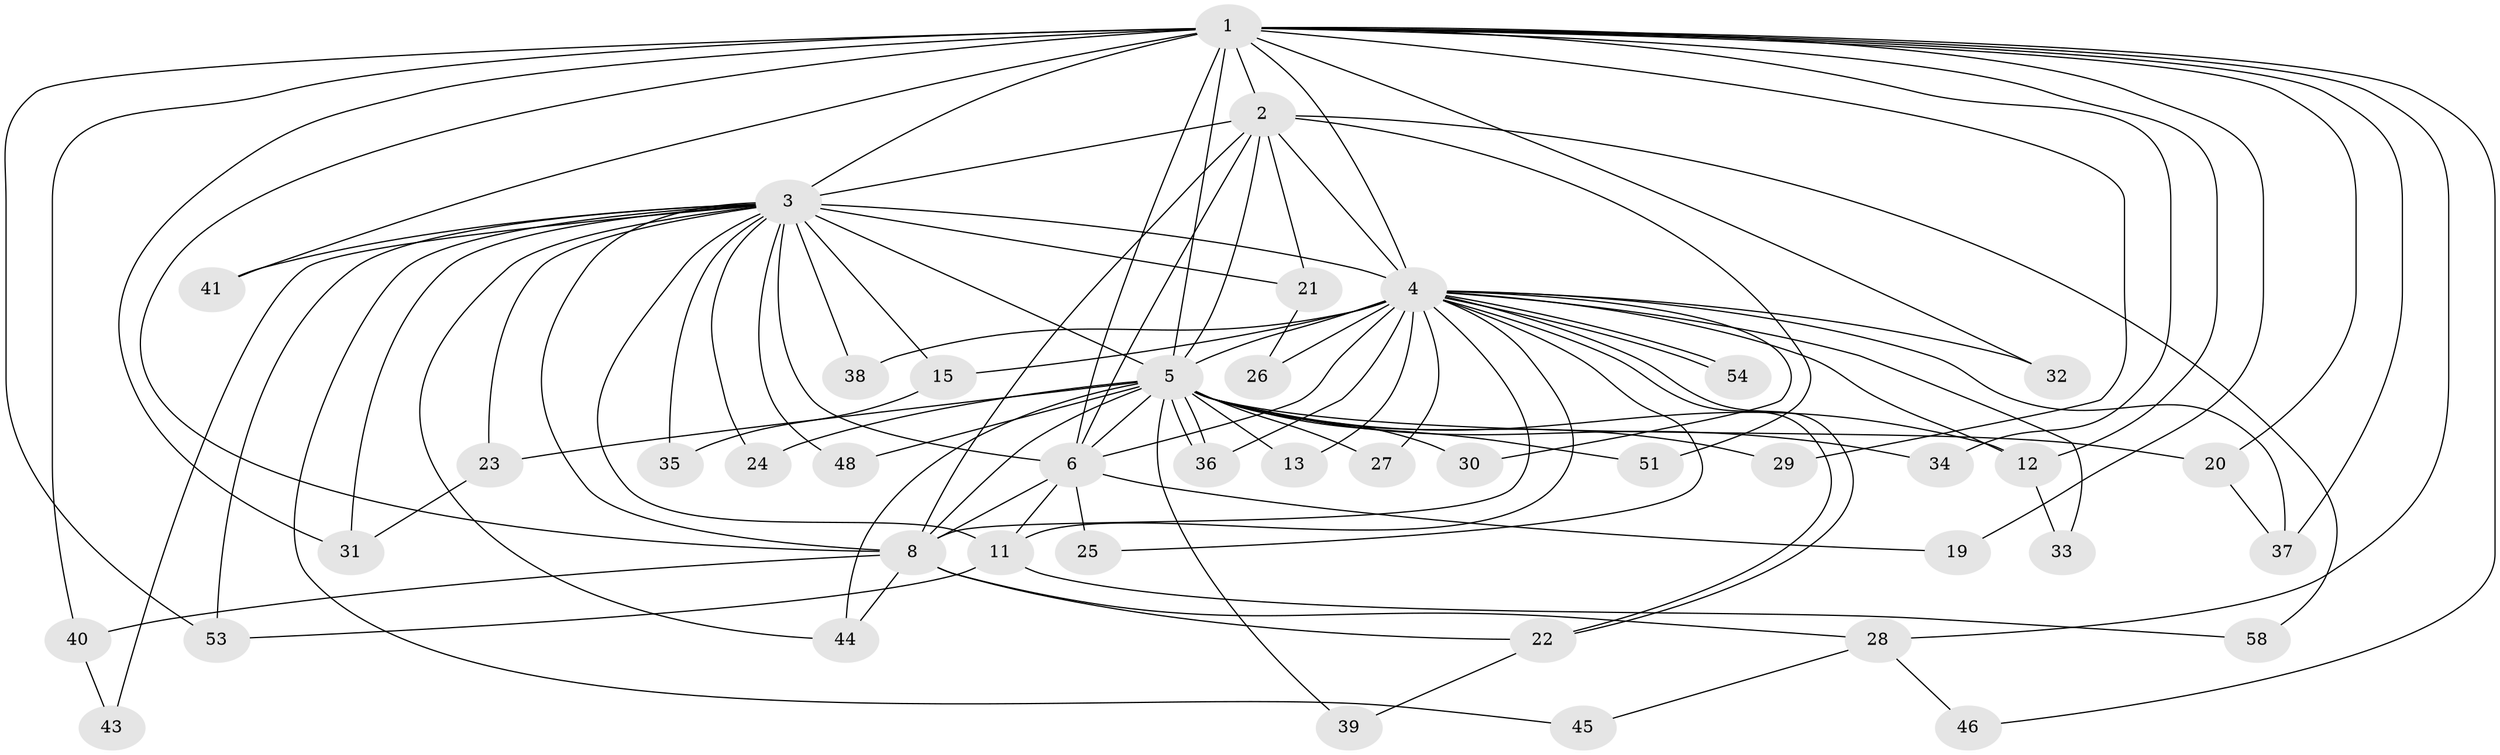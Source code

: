 // original degree distribution, {16: 0.034482758620689655, 11: 0.034482758620689655, 19: 0.017241379310344827, 27: 0.017241379310344827, 25: 0.017241379310344827, 14: 0.017241379310344827, 13: 0.017241379310344827, 10: 0.017241379310344827, 3: 0.20689655172413793, 4: 0.10344827586206896, 2: 0.5172413793103449}
// Generated by graph-tools (version 1.1) at 2025/11/02/27/25 16:11:03]
// undirected, 43 vertices, 101 edges
graph export_dot {
graph [start="1"]
  node [color=gray90,style=filled];
  1 [super="+10"];
  2 [super="+9"];
  3 [super="+7"];
  4 [super="+16"];
  5 [super="+52"];
  6 [super="+14"];
  8 [super="+17"];
  11 [super="+42"];
  12 [super="+18"];
  13;
  15;
  19;
  20 [super="+50"];
  21;
  22 [super="+49"];
  23;
  24;
  25;
  26;
  27;
  28;
  29;
  30;
  31 [super="+56"];
  32;
  33;
  34;
  35;
  36 [super="+57"];
  37;
  38;
  39;
  40;
  41;
  43;
  44 [super="+47"];
  45;
  46;
  48;
  51;
  53 [super="+55"];
  54;
  58;
  1 -- 2 [weight=4];
  1 -- 3 [weight=4];
  1 -- 4 [weight=2];
  1 -- 5 [weight=3];
  1 -- 6 [weight=2];
  1 -- 8 [weight=2];
  1 -- 12;
  1 -- 19;
  1 -- 20;
  1 -- 29;
  1 -- 31;
  1 -- 34;
  1 -- 40;
  1 -- 32;
  1 -- 37;
  1 -- 41;
  1 -- 46;
  1 -- 53;
  1 -- 28;
  2 -- 3 [weight=4];
  2 -- 4 [weight=2];
  2 -- 5 [weight=2];
  2 -- 6 [weight=2];
  2 -- 8 [weight=2];
  2 -- 21;
  2 -- 51;
  2 -- 58;
  3 -- 4 [weight=2];
  3 -- 5 [weight=2];
  3 -- 6 [weight=2];
  3 -- 8 [weight=3];
  3 -- 11;
  3 -- 21;
  3 -- 23;
  3 -- 31;
  3 -- 35;
  3 -- 38;
  3 -- 43;
  3 -- 48;
  3 -- 53;
  3 -- 41;
  3 -- 44;
  3 -- 45;
  3 -- 15;
  3 -- 24;
  4 -- 5;
  4 -- 6 [weight=2];
  4 -- 8;
  4 -- 12;
  4 -- 13;
  4 -- 15 [weight=2];
  4 -- 22;
  4 -- 22;
  4 -- 25;
  4 -- 26;
  4 -- 27;
  4 -- 30;
  4 -- 32;
  4 -- 33;
  4 -- 38;
  4 -- 54;
  4 -- 54;
  4 -- 37;
  4 -- 11;
  4 -- 36;
  5 -- 6;
  5 -- 8;
  5 -- 13;
  5 -- 20;
  5 -- 23;
  5 -- 24;
  5 -- 27;
  5 -- 29;
  5 -- 30;
  5 -- 34;
  5 -- 36;
  5 -- 36;
  5 -- 39;
  5 -- 44;
  5 -- 48;
  5 -- 51;
  5 -- 12;
  6 -- 8;
  6 -- 11;
  6 -- 25;
  6 -- 19;
  8 -- 28;
  8 -- 40;
  8 -- 22;
  8 -- 44;
  11 -- 58;
  11 -- 53;
  12 -- 33;
  15 -- 35;
  20 -- 37;
  21 -- 26;
  22 -- 39;
  23 -- 31;
  28 -- 45;
  28 -- 46;
  40 -- 43;
}
